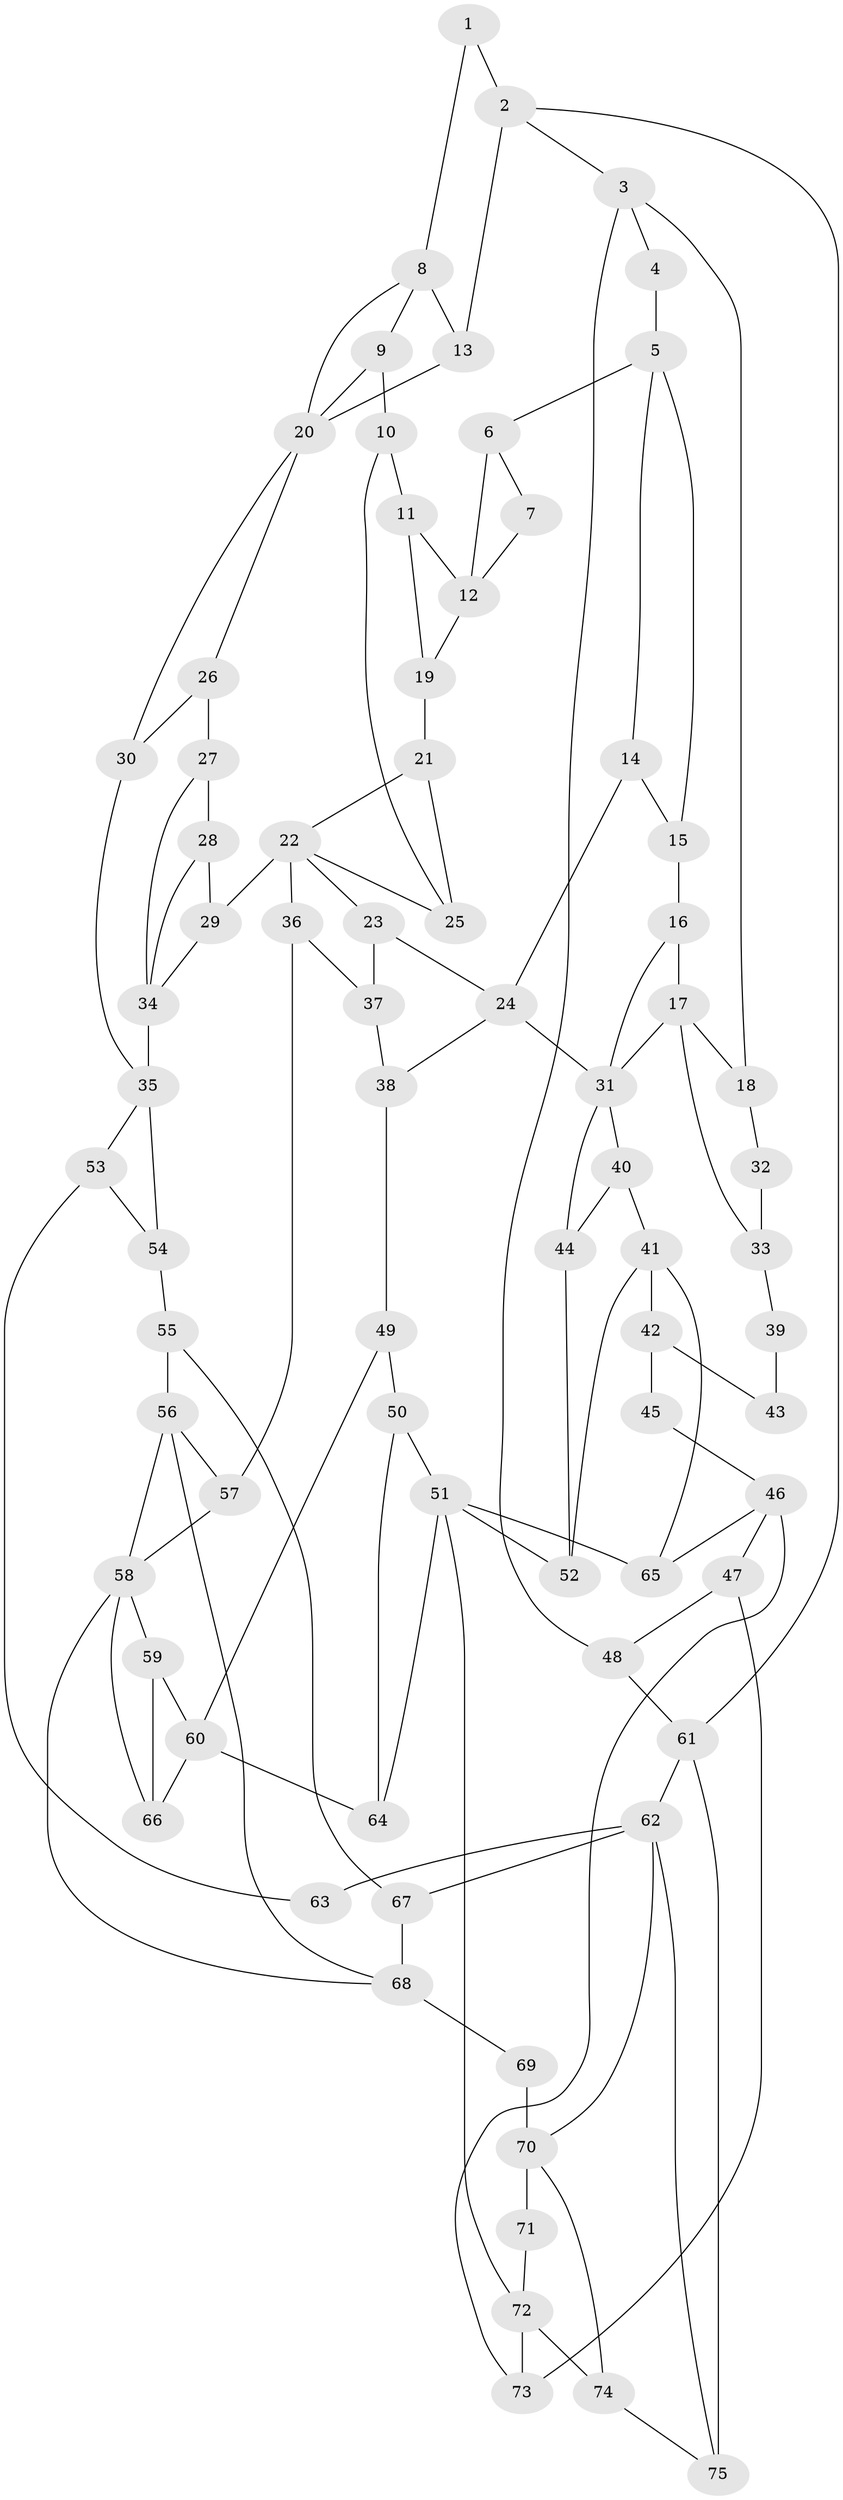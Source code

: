 // original degree distribution, {3: 0.02, 6: 0.24666666666666667, 5: 0.4866666666666667, 4: 0.24666666666666667}
// Generated by graph-tools (version 1.1) at 2025/54/03/04/25 22:54:10]
// undirected, 75 vertices, 122 edges
graph export_dot {
  node [color=gray90,style=filled];
  1;
  2;
  3;
  4;
  5;
  6;
  7;
  8;
  9;
  10;
  11;
  12;
  13;
  14;
  15;
  16;
  17;
  18;
  19;
  20;
  21;
  22;
  23;
  24;
  25;
  26;
  27;
  28;
  29;
  30;
  31;
  32;
  33;
  34;
  35;
  36;
  37;
  38;
  39;
  40;
  41;
  42;
  43;
  44;
  45;
  46;
  47;
  48;
  49;
  50;
  51;
  52;
  53;
  54;
  55;
  56;
  57;
  58;
  59;
  60;
  61;
  62;
  63;
  64;
  65;
  66;
  67;
  68;
  69;
  70;
  71;
  72;
  73;
  74;
  75;
  1 -- 2 [weight=1.0];
  1 -- 8 [weight=1.0];
  2 -- 3 [weight=1.0];
  2 -- 13 [weight=1.0];
  2 -- 61 [weight=1.0];
  3 -- 4 [weight=1.0];
  3 -- 18 [weight=1.0];
  3 -- 48 [weight=1.0];
  4 -- 5 [weight=2.0];
  5 -- 6 [weight=2.0];
  5 -- 14 [weight=1.0];
  5 -- 15 [weight=1.0];
  6 -- 7 [weight=1.0];
  6 -- 12 [weight=3.0];
  7 -- 12 [weight=1.0];
  8 -- 9 [weight=1.0];
  8 -- 13 [weight=1.0];
  8 -- 20 [weight=1.0];
  9 -- 10 [weight=1.0];
  9 -- 20 [weight=1.0];
  10 -- 11 [weight=1.0];
  10 -- 25 [weight=1.0];
  11 -- 12 [weight=1.0];
  11 -- 19 [weight=1.0];
  12 -- 19 [weight=1.0];
  13 -- 20 [weight=1.0];
  14 -- 15 [weight=1.0];
  14 -- 24 [weight=1.0];
  15 -- 16 [weight=1.0];
  16 -- 17 [weight=1.0];
  16 -- 31 [weight=1.0];
  17 -- 18 [weight=1.0];
  17 -- 31 [weight=1.0];
  17 -- 33 [weight=1.0];
  18 -- 32 [weight=1.0];
  19 -- 21 [weight=1.0];
  20 -- 26 [weight=1.0];
  20 -- 30 [weight=1.0];
  21 -- 22 [weight=1.0];
  21 -- 25 [weight=1.0];
  22 -- 23 [weight=1.0];
  22 -- 25 [weight=1.0];
  22 -- 29 [weight=2.0];
  22 -- 36 [weight=1.0];
  23 -- 24 [weight=1.0];
  23 -- 37 [weight=1.0];
  24 -- 31 [weight=2.0];
  24 -- 38 [weight=1.0];
  26 -- 27 [weight=1.0];
  26 -- 30 [weight=1.0];
  27 -- 28 [weight=1.0];
  27 -- 34 [weight=1.0];
  28 -- 29 [weight=3.0];
  28 -- 34 [weight=2.0];
  29 -- 34 [weight=1.0];
  30 -- 35 [weight=1.0];
  31 -- 40 [weight=1.0];
  31 -- 44 [weight=1.0];
  32 -- 33 [weight=3.0];
  33 -- 39 [weight=2.0];
  34 -- 35 [weight=2.0];
  35 -- 53 [weight=1.0];
  35 -- 54 [weight=1.0];
  36 -- 37 [weight=1.0];
  36 -- 57 [weight=1.0];
  37 -- 38 [weight=1.0];
  38 -- 49 [weight=1.0];
  39 -- 43 [weight=4.0];
  40 -- 41 [weight=1.0];
  40 -- 44 [weight=1.0];
  41 -- 42 [weight=2.0];
  41 -- 52 [weight=1.0];
  41 -- 65 [weight=2.0];
  42 -- 43 [weight=2.0];
  42 -- 45 [weight=2.0];
  44 -- 52 [weight=1.0];
  45 -- 46 [weight=1.0];
  46 -- 47 [weight=2.0];
  46 -- 65 [weight=1.0];
  46 -- 73 [weight=1.0];
  47 -- 48 [weight=2.0];
  47 -- 73 [weight=2.0];
  48 -- 61 [weight=1.0];
  49 -- 50 [weight=1.0];
  49 -- 60 [weight=1.0];
  50 -- 51 [weight=1.0];
  50 -- 64 [weight=1.0];
  51 -- 52 [weight=1.0];
  51 -- 64 [weight=1.0];
  51 -- 65 [weight=1.0];
  51 -- 72 [weight=2.0];
  53 -- 54 [weight=1.0];
  53 -- 63 [weight=1.0];
  54 -- 55 [weight=1.0];
  55 -- 56 [weight=1.0];
  55 -- 67 [weight=1.0];
  56 -- 57 [weight=1.0];
  56 -- 58 [weight=1.0];
  56 -- 68 [weight=1.0];
  57 -- 58 [weight=1.0];
  58 -- 59 [weight=1.0];
  58 -- 66 [weight=1.0];
  58 -- 68 [weight=1.0];
  59 -- 60 [weight=1.0];
  59 -- 66 [weight=1.0];
  60 -- 64 [weight=1.0];
  60 -- 66 [weight=1.0];
  61 -- 62 [weight=1.0];
  61 -- 75 [weight=1.0];
  62 -- 63 [weight=2.0];
  62 -- 67 [weight=1.0];
  62 -- 70 [weight=1.0];
  62 -- 75 [weight=1.0];
  67 -- 68 [weight=2.0];
  68 -- 69 [weight=2.0];
  69 -- 70 [weight=2.0];
  70 -- 71 [weight=2.0];
  70 -- 74 [weight=1.0];
  71 -- 72 [weight=1.0];
  72 -- 73 [weight=2.0];
  72 -- 74 [weight=1.0];
  74 -- 75 [weight=1.0];
}
